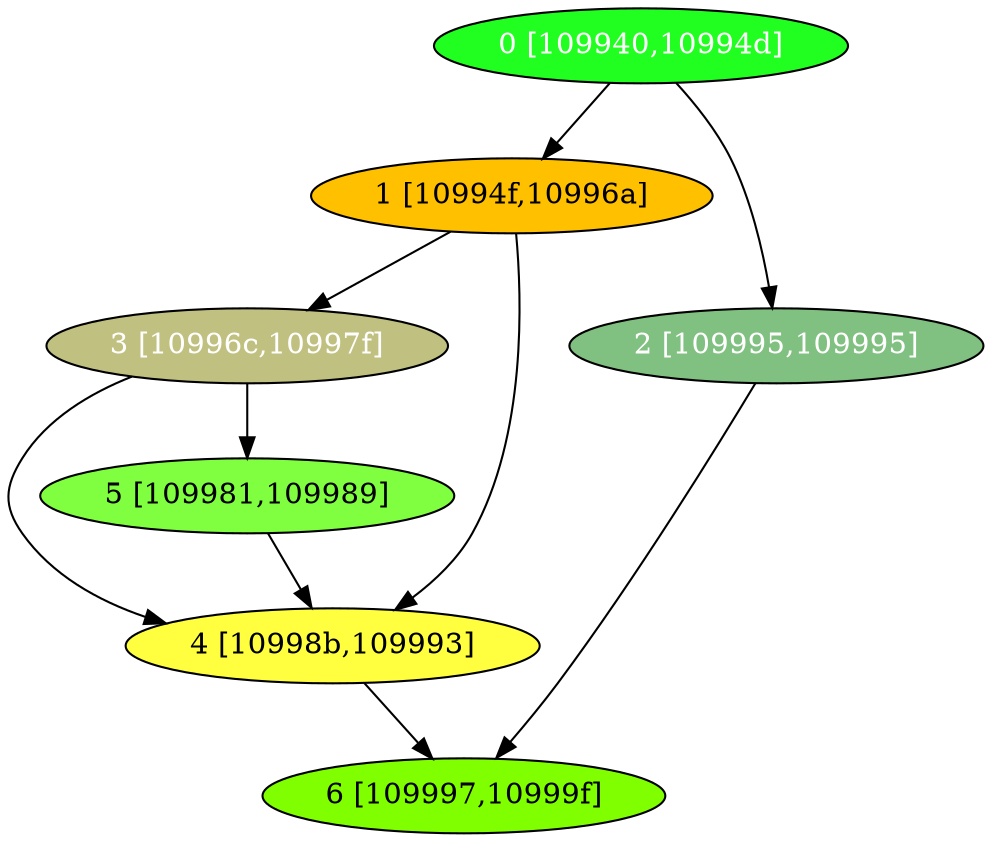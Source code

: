 diGraph libnss3{
	libnss3_0  [style=filled fillcolor="#20FF20" fontcolor="#ffffff" shape=oval label="0 [109940,10994d]"]
	libnss3_1  [style=filled fillcolor="#FFC000" fontcolor="#000000" shape=oval label="1 [10994f,10996a]"]
	libnss3_2  [style=filled fillcolor="#80C080" fontcolor="#ffffff" shape=oval label="2 [109995,109995]"]
	libnss3_3  [style=filled fillcolor="#C0C080" fontcolor="#ffffff" shape=oval label="3 [10996c,10997f]"]
	libnss3_4  [style=filled fillcolor="#FFFF40" fontcolor="#000000" shape=oval label="4 [10998b,109993]"]
	libnss3_5  [style=filled fillcolor="#80FF40" fontcolor="#000000" shape=oval label="5 [109981,109989]"]
	libnss3_6  [style=filled fillcolor="#80FF00" fontcolor="#000000" shape=oval label="6 [109997,10999f]"]

	libnss3_0 -> libnss3_1
	libnss3_0 -> libnss3_2
	libnss3_1 -> libnss3_3
	libnss3_1 -> libnss3_4
	libnss3_2 -> libnss3_6
	libnss3_3 -> libnss3_4
	libnss3_3 -> libnss3_5
	libnss3_4 -> libnss3_6
	libnss3_5 -> libnss3_4
}